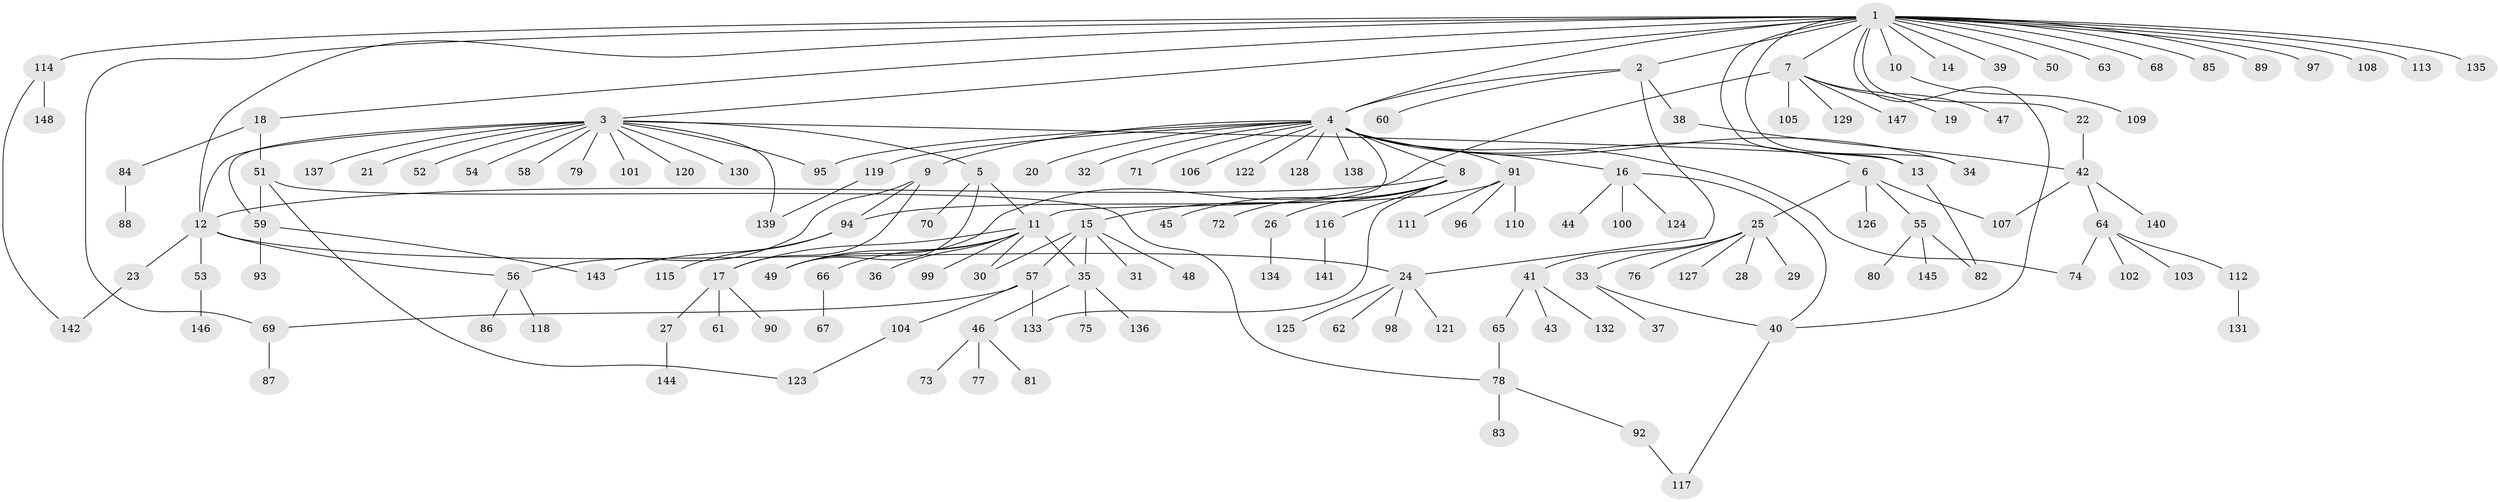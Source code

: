 // Generated by graph-tools (version 1.1) at 2025/01/03/09/25 03:01:51]
// undirected, 148 vertices, 177 edges
graph export_dot {
graph [start="1"]
  node [color=gray90,style=filled];
  1;
  2;
  3;
  4;
  5;
  6;
  7;
  8;
  9;
  10;
  11;
  12;
  13;
  14;
  15;
  16;
  17;
  18;
  19;
  20;
  21;
  22;
  23;
  24;
  25;
  26;
  27;
  28;
  29;
  30;
  31;
  32;
  33;
  34;
  35;
  36;
  37;
  38;
  39;
  40;
  41;
  42;
  43;
  44;
  45;
  46;
  47;
  48;
  49;
  50;
  51;
  52;
  53;
  54;
  55;
  56;
  57;
  58;
  59;
  60;
  61;
  62;
  63;
  64;
  65;
  66;
  67;
  68;
  69;
  70;
  71;
  72;
  73;
  74;
  75;
  76;
  77;
  78;
  79;
  80;
  81;
  82;
  83;
  84;
  85;
  86;
  87;
  88;
  89;
  90;
  91;
  92;
  93;
  94;
  95;
  96;
  97;
  98;
  99;
  100;
  101;
  102;
  103;
  104;
  105;
  106;
  107;
  108;
  109;
  110;
  111;
  112;
  113;
  114;
  115;
  116;
  117;
  118;
  119;
  120;
  121;
  122;
  123;
  124;
  125;
  126;
  127;
  128;
  129;
  130;
  131;
  132;
  133;
  134;
  135;
  136;
  137;
  138;
  139;
  140;
  141;
  142;
  143;
  144;
  145;
  146;
  147;
  148;
  1 -- 2;
  1 -- 3;
  1 -- 4;
  1 -- 7;
  1 -- 10;
  1 -- 12;
  1 -- 13;
  1 -- 14;
  1 -- 18;
  1 -- 22;
  1 -- 34;
  1 -- 39;
  1 -- 40;
  1 -- 50;
  1 -- 63;
  1 -- 68;
  1 -- 69;
  1 -- 85;
  1 -- 89;
  1 -- 97;
  1 -- 108;
  1 -- 113;
  1 -- 114;
  1 -- 135;
  2 -- 4;
  2 -- 24;
  2 -- 38;
  2 -- 60;
  3 -- 5;
  3 -- 12;
  3 -- 13;
  3 -- 21;
  3 -- 52;
  3 -- 54;
  3 -- 58;
  3 -- 59;
  3 -- 79;
  3 -- 95;
  3 -- 101;
  3 -- 120;
  3 -- 130;
  3 -- 137;
  3 -- 139;
  4 -- 6;
  4 -- 8;
  4 -- 9;
  4 -- 11;
  4 -- 16;
  4 -- 20;
  4 -- 32;
  4 -- 34;
  4 -- 71;
  4 -- 74;
  4 -- 91;
  4 -- 95;
  4 -- 106;
  4 -- 119;
  4 -- 122;
  4 -- 128;
  4 -- 138;
  5 -- 11;
  5 -- 49;
  5 -- 70;
  6 -- 25;
  6 -- 55;
  6 -- 107;
  6 -- 126;
  7 -- 19;
  7 -- 47;
  7 -- 49;
  7 -- 105;
  7 -- 129;
  7 -- 147;
  8 -- 12;
  8 -- 15;
  8 -- 26;
  8 -- 45;
  8 -- 72;
  8 -- 116;
  8 -- 133;
  9 -- 17;
  9 -- 56;
  9 -- 94;
  10 -- 109;
  11 -- 17;
  11 -- 30;
  11 -- 35;
  11 -- 36;
  11 -- 49;
  11 -- 66;
  11 -- 99;
  12 -- 23;
  12 -- 24;
  12 -- 53;
  12 -- 56;
  13 -- 82;
  15 -- 30;
  15 -- 31;
  15 -- 35;
  15 -- 48;
  15 -- 57;
  16 -- 40;
  16 -- 44;
  16 -- 100;
  16 -- 124;
  17 -- 27;
  17 -- 61;
  17 -- 90;
  18 -- 51;
  18 -- 84;
  22 -- 42;
  23 -- 142;
  24 -- 62;
  24 -- 98;
  24 -- 121;
  24 -- 125;
  25 -- 28;
  25 -- 29;
  25 -- 33;
  25 -- 41;
  25 -- 76;
  25 -- 127;
  26 -- 134;
  27 -- 144;
  33 -- 37;
  33 -- 40;
  35 -- 46;
  35 -- 75;
  35 -- 136;
  38 -- 42;
  40 -- 117;
  41 -- 43;
  41 -- 65;
  41 -- 132;
  42 -- 64;
  42 -- 107;
  42 -- 140;
  46 -- 73;
  46 -- 77;
  46 -- 81;
  51 -- 59;
  51 -- 78;
  51 -- 123;
  53 -- 146;
  55 -- 80;
  55 -- 82;
  55 -- 145;
  56 -- 86;
  56 -- 118;
  57 -- 69;
  57 -- 104;
  57 -- 133;
  59 -- 93;
  59 -- 143;
  64 -- 74;
  64 -- 102;
  64 -- 103;
  64 -- 112;
  65 -- 78;
  66 -- 67;
  69 -- 87;
  78 -- 83;
  78 -- 92;
  84 -- 88;
  91 -- 94;
  91 -- 96;
  91 -- 110;
  91 -- 111;
  92 -- 117;
  94 -- 115;
  94 -- 143;
  104 -- 123;
  112 -- 131;
  114 -- 142;
  114 -- 148;
  116 -- 141;
  119 -- 139;
}
